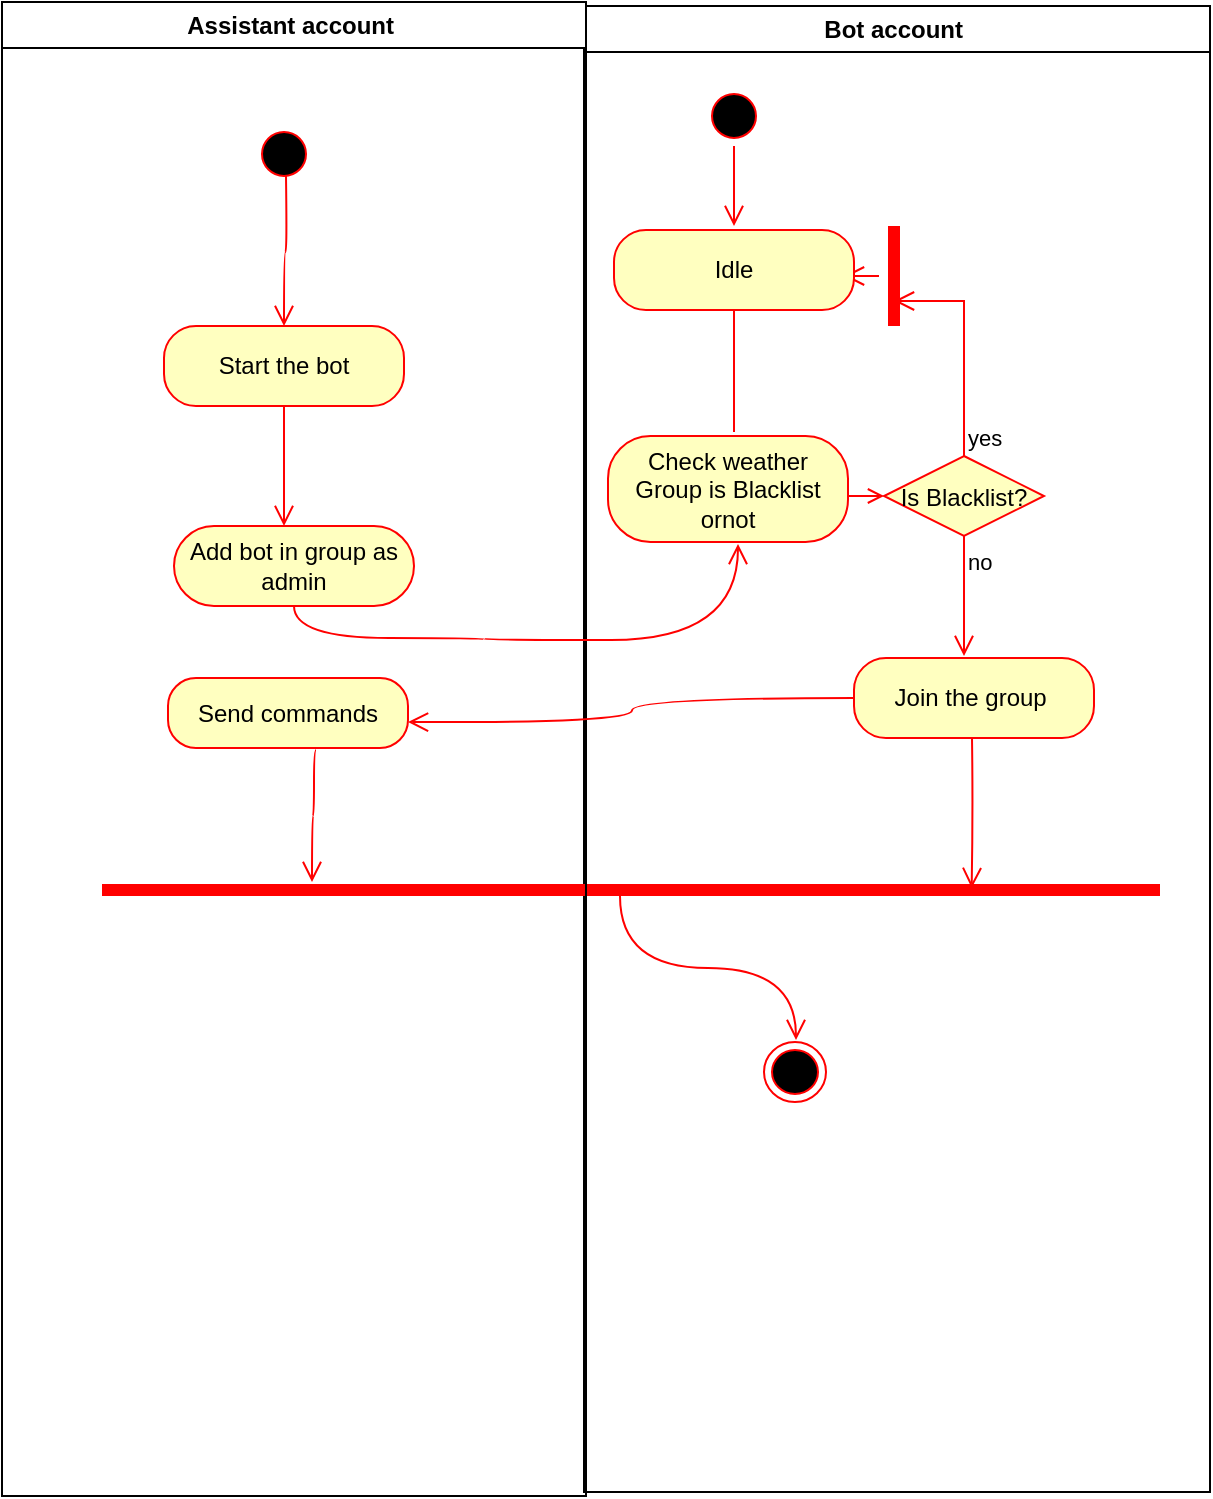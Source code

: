 <mxfile version="20.4.1" type="github">
  <diagram id="2DUmAV6tofM4kdRj5UmX" name="Page-1">
    <mxGraphModel dx="758" dy="1840" grid="0" gridSize="10" guides="1" tooltips="1" connect="1" arrows="1" fold="1" page="0" pageScale="1" pageWidth="827" pageHeight="1169" math="0" shadow="0">
      <root>
        <mxCell id="0" />
        <mxCell id="1" parent="0" />
        <mxCell id="9tlqeo48AEgScgQkNxMF-10" value="Bot account " style="swimlane;whiteSpace=wrap;hachureGap=4;" parent="1" vertex="1">
          <mxGeometry x="309" y="-25" width="313" height="743" as="geometry" />
        </mxCell>
        <mxCell id="9tlqeo48AEgScgQkNxMF-11" value="" style="ellipse;shape=startState;fillColor=#000000;strokeColor=#ff0000;hachureGap=4;" parent="9tlqeo48AEgScgQkNxMF-10" vertex="1">
          <mxGeometry x="60" y="40" width="30" height="30" as="geometry" />
        </mxCell>
        <mxCell id="9tlqeo48AEgScgQkNxMF-12" value="" style="edgeStyle=elbowEdgeStyle;elbow=horizontal;verticalAlign=bottom;endArrow=open;endSize=8;strokeColor=#FF0000;endFill=1;rounded=0" parent="9tlqeo48AEgScgQkNxMF-10" source="9tlqeo48AEgScgQkNxMF-11" edge="1">
          <mxGeometry x="40" y="20" as="geometry">
            <mxPoint x="75" y="110" as="targetPoint" />
          </mxGeometry>
        </mxCell>
        <mxCell id="9tlqeo48AEgScgQkNxMF-18" value="Is Blacklist?" style="rhombus;fillColor=#ffffc0;strokeColor=#ff0000;hachureGap=4;" parent="9tlqeo48AEgScgQkNxMF-10" vertex="1">
          <mxGeometry x="150" y="225" width="80" height="40" as="geometry" />
        </mxCell>
        <mxCell id="9tlqeo48AEgScgQkNxMF-19" value="yes" style="edgeStyle=elbowEdgeStyle;elbow=horizontal;align=left;verticalAlign=bottom;endArrow=open;endSize=8;strokeColor=#FF0000;exitX=0.5;exitY=0;endFill=1;rounded=0;entryX=0.75;entryY=0.5;entryPerimeter=0" parent="9tlqeo48AEgScgQkNxMF-10" source="9tlqeo48AEgScgQkNxMF-18" target="9tlqeo48AEgScgQkNxMF-22" edge="1">
          <mxGeometry x="-1" relative="1" as="geometry">
            <mxPoint x="160" y="150" as="targetPoint" />
            <Array as="points">
              <mxPoint x="190" y="180" />
            </Array>
          </mxGeometry>
        </mxCell>
        <mxCell id="9tlqeo48AEgScgQkNxMF-20" value="no" style="edgeStyle=elbowEdgeStyle;elbow=horizontal;align=left;verticalAlign=top;endArrow=open;endSize=8;strokeColor=#FF0000;endFill=1;rounded=0" parent="9tlqeo48AEgScgQkNxMF-10" source="9tlqeo48AEgScgQkNxMF-18" edge="1">
          <mxGeometry x="-1" relative="1" as="geometry">
            <mxPoint x="190" y="325" as="targetPoint" />
            <Array as="points">
              <mxPoint x="190" y="303" />
            </Array>
          </mxGeometry>
        </mxCell>
        <mxCell id="9tlqeo48AEgScgQkNxMF-21" value="" style="endArrow=open;strokeColor=#FF0000;endFill=1;rounded=0" parent="9tlqeo48AEgScgQkNxMF-10" target="9tlqeo48AEgScgQkNxMF-18" edge="1">
          <mxGeometry relative="1" as="geometry">
            <mxPoint x="130" y="245" as="sourcePoint" />
          </mxGeometry>
        </mxCell>
        <mxCell id="9tlqeo48AEgScgQkNxMF-22" value="" style="shape=line;strokeWidth=6;strokeColor=#ff0000;rotation=90;hachureGap=4;" parent="9tlqeo48AEgScgQkNxMF-10" vertex="1">
          <mxGeometry x="130" y="127.5" width="50" height="15" as="geometry" />
        </mxCell>
        <mxCell id="9tlqeo48AEgScgQkNxMF-23" value="" style="edgeStyle=elbowEdgeStyle;elbow=horizontal;verticalAlign=bottom;endArrow=open;endSize=8;strokeColor=#FF0000;endFill=1;rounded=0" parent="9tlqeo48AEgScgQkNxMF-10" source="9tlqeo48AEgScgQkNxMF-22" edge="1">
          <mxGeometry x="130" y="90" as="geometry">
            <mxPoint x="130" y="135" as="targetPoint" />
          </mxGeometry>
        </mxCell>
        <mxCell id="iZXa4-7w6sTlanaiksWk-23" value="Idle" style="rounded=1;whiteSpace=wrap;html=1;arcSize=40;fontColor=#000000;fillColor=#ffffc0;strokeColor=#ff0000;hachureGap=4;" vertex="1" parent="9tlqeo48AEgScgQkNxMF-10">
          <mxGeometry x="15" y="112" width="120" height="40" as="geometry" />
        </mxCell>
        <mxCell id="iZXa4-7w6sTlanaiksWk-27" value="Join the group&amp;nbsp;" style="rounded=1;whiteSpace=wrap;html=1;arcSize=40;fontColor=#000000;fillColor=#ffffc0;strokeColor=#ff0000;hachureGap=4;" vertex="1" parent="9tlqeo48AEgScgQkNxMF-10">
          <mxGeometry x="135" y="326" width="120" height="40" as="geometry" />
        </mxCell>
        <mxCell id="iZXa4-7w6sTlanaiksWk-28" value="" style="edgeStyle=orthogonalEdgeStyle;html=1;verticalAlign=bottom;endArrow=open;endSize=8;strokeColor=#ff0000;rounded=0;sourcePerimeterSpacing=8;targetPerimeterSpacing=8;curved=1;entryX=0.822;entryY=0.4;entryDx=0;entryDy=0;entryPerimeter=0;" edge="1" parent="9tlqeo48AEgScgQkNxMF-10" target="iZXa4-7w6sTlanaiksWk-58">
          <mxGeometry relative="1" as="geometry">
            <mxPoint x="195" y="426" as="targetPoint" />
            <mxPoint x="194" y="366" as="sourcePoint" />
          </mxGeometry>
        </mxCell>
        <mxCell id="iZXa4-7w6sTlanaiksWk-51" value="" style="ellipse;html=1;shape=endState;fillColor=#000000;strokeColor=#ff0000;hachureGap=4;" vertex="1" parent="9tlqeo48AEgScgQkNxMF-10">
          <mxGeometry x="90" y="518" width="31" height="30" as="geometry" />
        </mxCell>
        <mxCell id="iZXa4-7w6sTlanaiksWk-58" value="" style="shape=line;html=1;strokeWidth=6;strokeColor=#ff0000;hachureGap=4;" vertex="1" parent="9tlqeo48AEgScgQkNxMF-10">
          <mxGeometry x="-241" y="437" width="529" height="10" as="geometry" />
        </mxCell>
        <mxCell id="iZXa4-7w6sTlanaiksWk-59" value="" style="edgeStyle=orthogonalEdgeStyle;html=1;verticalAlign=bottom;endArrow=open;endSize=8;strokeColor=#ff0000;rounded=0;sourcePerimeterSpacing=8;targetPerimeterSpacing=8;curved=1;" edge="1" parent="9tlqeo48AEgScgQkNxMF-10">
          <mxGeometry relative="1" as="geometry">
            <mxPoint x="106" y="517" as="targetPoint" />
            <mxPoint x="18" y="445" as="sourcePoint" />
            <Array as="points">
              <mxPoint x="18" y="481" />
              <mxPoint x="106" y="481" />
            </Array>
          </mxGeometry>
        </mxCell>
        <mxCell id="iZXa4-7w6sTlanaiksWk-25" value="Check weather&lt;br&gt;Group is Blacklist ornot" style="rounded=1;whiteSpace=wrap;html=1;arcSize=40;fontColor=#000000;fillColor=#ffffc0;strokeColor=#ff0000;hachureGap=4;" vertex="1" parent="9tlqeo48AEgScgQkNxMF-10">
          <mxGeometry x="12" y="215" width="120" height="53" as="geometry" />
        </mxCell>
        <mxCell id="iZXa4-7w6sTlanaiksWk-61" value="" style="edgeStyle=orthogonalEdgeStyle;html=1;verticalAlign=bottom;endArrow=none;strokeColor=#ff0000;rounded=0;sourcePerimeterSpacing=8;curved=1;exitX=0.5;exitY=1;exitDx=0;exitDy=0;" edge="1" parent="9tlqeo48AEgScgQkNxMF-10" source="iZXa4-7w6sTlanaiksWk-23">
          <mxGeometry relative="1" as="geometry">
            <mxPoint x="75" y="213" as="targetPoint" />
            <mxPoint x="384" y="127" as="sourcePoint" />
          </mxGeometry>
        </mxCell>
        <mxCell id="9tlqeo48AEgScgQkNxMF-29" value="Assistant account " style="swimlane;whiteSpace=wrap;hachureGap=4;" parent="1" vertex="1">
          <mxGeometry x="18" y="-27" width="292" height="747" as="geometry" />
        </mxCell>
        <mxCell id="iZXa4-7w6sTlanaiksWk-16" value="" style="ellipse;html=1;shape=startState;fillColor=#000000;strokeColor=#ff0000;hachureGap=4;" vertex="1" parent="9tlqeo48AEgScgQkNxMF-29">
          <mxGeometry x="126" y="61" width="30" height="30" as="geometry" />
        </mxCell>
        <mxCell id="iZXa4-7w6sTlanaiksWk-17" value="" style="edgeStyle=orthogonalEdgeStyle;html=1;verticalAlign=bottom;endArrow=open;endSize=8;strokeColor=#ff0000;rounded=0;sourcePerimeterSpacing=8;targetPerimeterSpacing=8;curved=1;entryX=0.5;entryY=0;entryDx=0;entryDy=0;" edge="1" parent="9tlqeo48AEgScgQkNxMF-29" target="iZXa4-7w6sTlanaiksWk-18">
          <mxGeometry relative="1" as="geometry">
            <mxPoint x="141" y="151" as="targetPoint" />
            <mxPoint x="142" y="87" as="sourcePoint" />
          </mxGeometry>
        </mxCell>
        <mxCell id="iZXa4-7w6sTlanaiksWk-18" value="Start the bot" style="rounded=1;whiteSpace=wrap;html=1;arcSize=40;fontColor=#000000;fillColor=#ffffc0;strokeColor=#ff0000;hachureGap=4;" vertex="1" parent="9tlqeo48AEgScgQkNxMF-29">
          <mxGeometry x="81" y="162" width="120" height="40" as="geometry" />
        </mxCell>
        <mxCell id="iZXa4-7w6sTlanaiksWk-19" value="" style="edgeStyle=orthogonalEdgeStyle;html=1;verticalAlign=bottom;endArrow=open;endSize=8;strokeColor=#ff0000;rounded=0;sourcePerimeterSpacing=8;targetPerimeterSpacing=8;curved=1;exitX=0.5;exitY=1;exitDx=0;exitDy=0;" edge="1" source="iZXa4-7w6sTlanaiksWk-18" parent="9tlqeo48AEgScgQkNxMF-29">
          <mxGeometry relative="1" as="geometry">
            <mxPoint x="141" y="262" as="targetPoint" />
          </mxGeometry>
        </mxCell>
        <mxCell id="iZXa4-7w6sTlanaiksWk-62" value="Add bot in group as admin" style="rounded=1;whiteSpace=wrap;html=1;arcSize=50;fontColor=#000000;fillColor=#ffffc0;strokeColor=#ff0000;hachureGap=4;" vertex="1" parent="9tlqeo48AEgScgQkNxMF-29">
          <mxGeometry x="86" y="262" width="120" height="40" as="geometry" />
        </mxCell>
        <mxCell id="iZXa4-7w6sTlanaiksWk-65" value="Send commands" style="rounded=1;whiteSpace=wrap;html=1;arcSize=40;fontColor=#000000;fillColor=#ffffc0;strokeColor=#ff0000;hachureGap=4;" vertex="1" parent="9tlqeo48AEgScgQkNxMF-29">
          <mxGeometry x="83" y="338" width="120" height="35" as="geometry" />
        </mxCell>
        <mxCell id="iZXa4-7w6sTlanaiksWk-66" value="" style="edgeStyle=orthogonalEdgeStyle;html=1;verticalAlign=bottom;endArrow=open;endSize=8;strokeColor=#ff0000;rounded=0;sourcePerimeterSpacing=8;targetPerimeterSpacing=8;curved=1;exitX=0;exitY=0.5;exitDx=0;exitDy=0;" edge="1" source="iZXa4-7w6sTlanaiksWk-27" parent="9tlqeo48AEgScgQkNxMF-29">
          <mxGeometry relative="1" as="geometry">
            <mxPoint x="203" y="360" as="targetPoint" />
            <mxPoint x="387" y="367" as="sourcePoint" />
          </mxGeometry>
        </mxCell>
        <mxCell id="iZXa4-7w6sTlanaiksWk-68" value="" style="edgeStyle=orthogonalEdgeStyle;html=1;verticalAlign=bottom;endArrow=open;endSize=8;strokeColor=#ff0000;rounded=0;sourcePerimeterSpacing=8;targetPerimeterSpacing=8;curved=1;" edge="1" parent="9tlqeo48AEgScgQkNxMF-29">
          <mxGeometry relative="1" as="geometry">
            <mxPoint x="155" y="440" as="targetPoint" />
            <mxPoint x="157" y="374" as="sourcePoint" />
            <Array as="points">
              <mxPoint x="156" y="374" />
              <mxPoint x="156" y="407" />
              <mxPoint x="155" y="407" />
            </Array>
          </mxGeometry>
        </mxCell>
        <mxCell id="iZXa4-7w6sTlanaiksWk-63" value="" style="edgeStyle=orthogonalEdgeStyle;html=1;verticalAlign=bottom;endArrow=open;endSize=8;strokeColor=#ff0000;rounded=0;sourcePerimeterSpacing=8;targetPerimeterSpacing=8;curved=1;exitX=0.5;exitY=1;exitDx=0;exitDy=0;" edge="1" source="iZXa4-7w6sTlanaiksWk-62" parent="1">
          <mxGeometry relative="1" as="geometry">
            <mxPoint x="386" y="244" as="targetPoint" />
            <Array as="points">
              <mxPoint x="164" y="291" />
              <mxPoint x="259" y="291" />
              <mxPoint x="386" y="292" />
            </Array>
          </mxGeometry>
        </mxCell>
      </root>
    </mxGraphModel>
  </diagram>
</mxfile>
